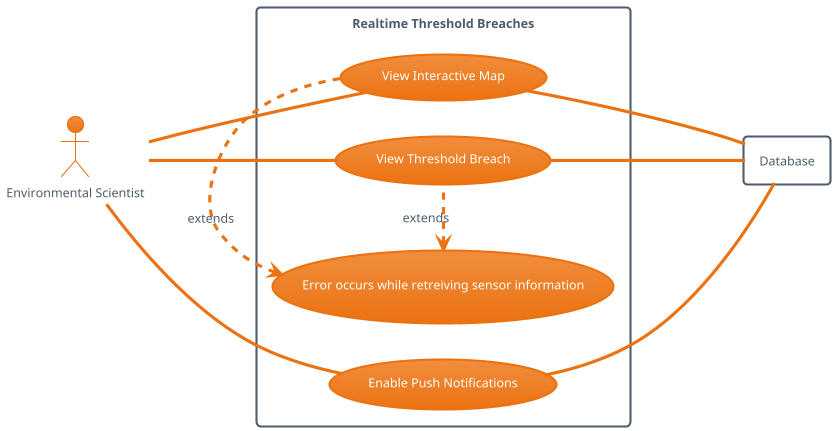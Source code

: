 @startuml
!theme aws-orange
left to right direction

actor Scientist as "Environmental Scientist"

rectangle Database

rectangle "Realtime Threshold Breaches" {

    usecase UC1 as "Enable Push Notifications"
    usecase UC2 as "View Interactive Map"
    usecase UC3 as "View Threshold Breach"

    usecase UC4 as "Error occurs while retreiving sensor information"

    Scientist -- UC1
    Scientist -- UC2
    Scientist -- UC3

    UC1 --- Database
    UC2 --- Database
    UC3 --- Database

    UC4 <. UC2 : extends
    UC4 <. UC3 : extends
}
@enduml
